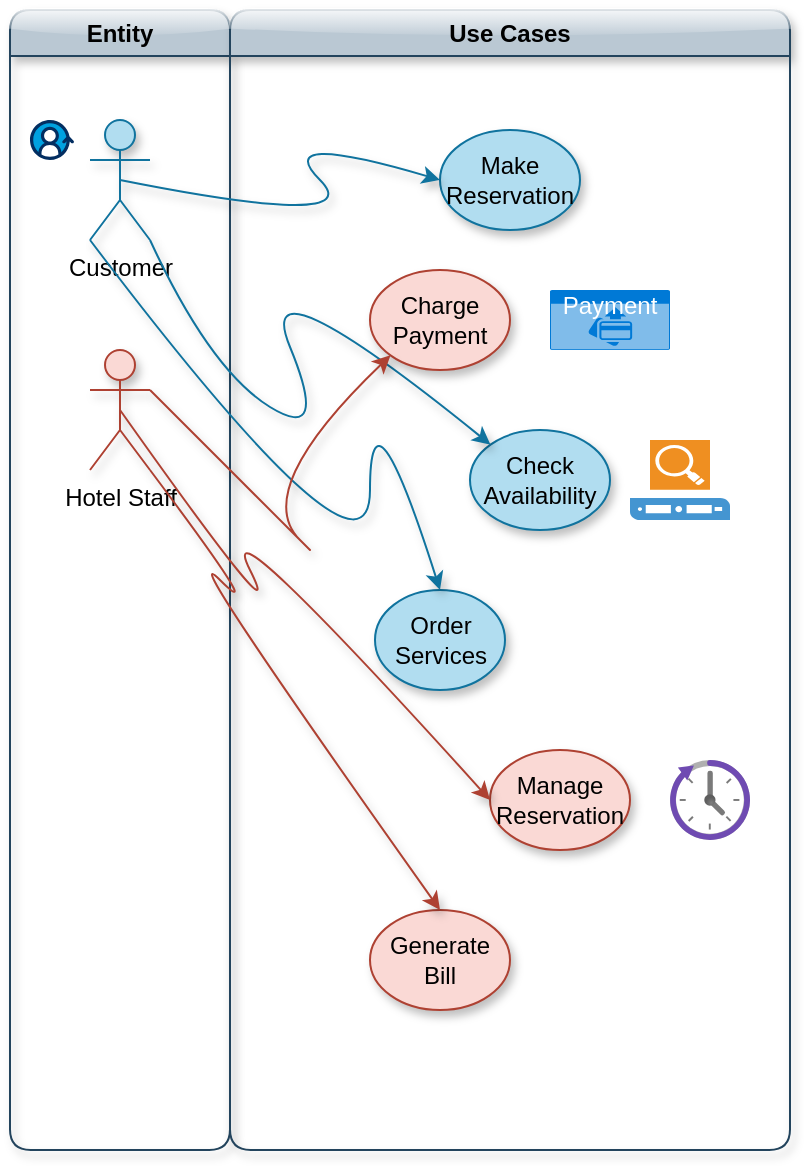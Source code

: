 <mxfile version="22.1.3" type="github">
  <diagram name="Page-1" id="e7e014a7-5840-1c2e-5031-d8a46d1fe8dd">
    <mxGraphModel dx="711" dy="556" grid="1" gridSize="10" guides="1" tooltips="1" connect="1" arrows="1" fold="1" page="1" pageScale="1" pageWidth="1169" pageHeight="826" background="none" math="0" shadow="0">
      <root>
        <mxCell id="0" />
        <mxCell id="1" parent="0" />
        <mxCell id="2" value="Entity" style="swimlane;whiteSpace=wrap;startSize=23;fillColor=#bac8d3;strokeColor=#23445d;shadow=1;glass=1;rounded=1;" parent="1" vertex="1">
          <mxGeometry x="470" y="90" width="110" height="570" as="geometry" />
        </mxCell>
        <mxCell id="Gw3NJirz_EETIQ4b0FC--41" value="Customer" style="shape=umlActor;verticalLabelPosition=bottom;verticalAlign=top;html=1;fillColor=#b1ddf0;strokeColor=#10739e;shadow=1;" vertex="1" parent="2">
          <mxGeometry x="40" y="55" width="30" height="60" as="geometry" />
        </mxCell>
        <mxCell id="Gw3NJirz_EETIQ4b0FC--42" value="Hotel Staff" style="shape=umlActor;verticalLabelPosition=bottom;verticalAlign=top;html=1;fillColor=#fad9d5;strokeColor=#ae4132;shadow=1;" vertex="1" parent="2">
          <mxGeometry x="40" y="170" width="30" height="60" as="geometry" />
        </mxCell>
        <mxCell id="Gw3NJirz_EETIQ4b0FC--79" value="" style="verticalLabelPosition=bottom;aspect=fixed;html=1;shape=mxgraph.salesforce.customer_360;" vertex="1" parent="2">
          <mxGeometry x="10" y="55" width="21.98" height="20" as="geometry" />
        </mxCell>
        <mxCell id="Gw3NJirz_EETIQ4b0FC--80" value="" style="shape=image;html=1;verticalAlign=top;verticalLabelPosition=bottom;labelBackgroundColor=#ffffff;imageAspect=0;aspect=fixed;image=https://cdn1.iconfinder.com/data/icons/building-vol-3-3/512/3-128.png" vertex="1" parent="2">
          <mxGeometry x="5.99" y="170" width="30" height="30" as="geometry" />
        </mxCell>
        <mxCell id="3" value="Use Cases" style="swimlane;whiteSpace=wrap;fillColor=#bac8d3;strokeColor=#23445d;rounded=1;shadow=1;glass=1;gradientColor=none;" parent="1" vertex="1">
          <mxGeometry x="580" y="90" width="280" height="570" as="geometry" />
        </mxCell>
        <mxCell id="Gw3NJirz_EETIQ4b0FC--43" value="Make Reservation" style="ellipse;whiteSpace=wrap;html=1;fillColor=#b1ddf0;strokeColor=#10739e;shadow=1;" vertex="1" parent="3">
          <mxGeometry x="105" y="60" width="70" height="50" as="geometry" />
        </mxCell>
        <mxCell id="Gw3NJirz_EETIQ4b0FC--44" value="Charge Payment" style="ellipse;whiteSpace=wrap;html=1;fillColor=#fad9d5;strokeColor=#ae4132;shadow=1;" vertex="1" parent="3">
          <mxGeometry x="70" y="130" width="70" height="50" as="geometry" />
        </mxCell>
        <mxCell id="Gw3NJirz_EETIQ4b0FC--45" value="Order Services" style="ellipse;whiteSpace=wrap;html=1;fillColor=#b1ddf0;strokeColor=#10739e;shadow=1;" vertex="1" parent="3">
          <mxGeometry x="72.5" y="290" width="65" height="50" as="geometry" />
        </mxCell>
        <mxCell id="Gw3NJirz_EETIQ4b0FC--46" value="Check Availability" style="ellipse;whiteSpace=wrap;html=1;fillColor=#b1ddf0;strokeColor=#10739e;shadow=1;" vertex="1" parent="3">
          <mxGeometry x="120" y="210" width="70" height="50" as="geometry" />
        </mxCell>
        <mxCell id="Gw3NJirz_EETIQ4b0FC--47" value="Manage Reservation" style="ellipse;whiteSpace=wrap;html=1;fillColor=#fad9d5;strokeColor=#ae4132;shadow=1;" vertex="1" parent="3">
          <mxGeometry x="130" y="370" width="70" height="50" as="geometry" />
        </mxCell>
        <mxCell id="Gw3NJirz_EETIQ4b0FC--48" value="Generate Bill" style="ellipse;whiteSpace=wrap;html=1;fillColor=#fad9d5;strokeColor=#ae4132;shadow=1;" vertex="1" parent="3">
          <mxGeometry x="70" y="450" width="70" height="50" as="geometry" />
        </mxCell>
        <mxCell id="Gw3NJirz_EETIQ4b0FC--73" value="" style="shape=image;html=1;verticalAlign=top;verticalLabelPosition=bottom;labelBackgroundColor=#ffffff;imageAspect=0;aspect=fixed;image=https://cdn0.iconfinder.com/data/icons/business-startup-10/50/38-128.png" vertex="1" parent="3">
          <mxGeometry x="190" y="65" width="40" height="40" as="geometry" />
        </mxCell>
        <mxCell id="Gw3NJirz_EETIQ4b0FC--74" value="Payment" style="html=1;whiteSpace=wrap;strokeColor=none;fillColor=#0079D6;labelPosition=center;verticalLabelPosition=middle;verticalAlign=top;align=center;fontSize=12;outlineConnect=0;spacingTop=-6;fontColor=#FFFFFF;sketch=0;shape=mxgraph.sitemap.payment;" vertex="1" parent="3">
          <mxGeometry x="160" y="140" width="60" height="30" as="geometry" />
        </mxCell>
        <mxCell id="Gw3NJirz_EETIQ4b0FC--75" value="" style="shadow=0;dashed=0;html=1;strokeColor=none;fillColor=#4495D1;labelPosition=center;verticalLabelPosition=bottom;verticalAlign=top;align=center;outlineConnect=0;shape=mxgraph.veeam.2d.veeam_backup_search_server;" vertex="1" parent="3">
          <mxGeometry x="200" y="215" width="50" height="40" as="geometry" />
        </mxCell>
        <mxCell id="Gw3NJirz_EETIQ4b0FC--76" value="" style="shape=image;html=1;verticalAlign=top;verticalLabelPosition=bottom;labelBackgroundColor=#ffffff;imageAspect=0;aspect=fixed;image=https://cdn1.iconfinder.com/data/icons/ios-11-glyphs/30/order-128.png" vertex="1" parent="3">
          <mxGeometry x="150" y="298" width="50" height="50" as="geometry" />
        </mxCell>
        <mxCell id="Gw3NJirz_EETIQ4b0FC--77" value="" style="image;aspect=fixed;html=1;points=[];align=center;fontSize=12;image=img/lib/azure2/general/Reservations.svg;" vertex="1" parent="3">
          <mxGeometry x="220" y="375" width="40" height="40" as="geometry" />
        </mxCell>
        <mxCell id="Gw3NJirz_EETIQ4b0FC--78" value="" style="shape=image;html=1;verticalAlign=top;verticalLabelPosition=bottom;labelBackgroundColor=#ffffff;imageAspect=0;aspect=fixed;image=https://cdn1.iconfinder.com/data/icons/ionicons-outline-vol-2/512/receipt-outline-128.png" vertex="1" parent="3">
          <mxGeometry x="160" y="452.5" width="45" height="45" as="geometry" />
        </mxCell>
        <mxCell id="Gw3NJirz_EETIQ4b0FC--63" value="" style="curved=1;endArrow=classic;html=1;rounded=0;exitX=0.5;exitY=0.5;exitDx=0;exitDy=0;exitPerimeter=0;entryX=0;entryY=0.5;entryDx=0;entryDy=0;fillColor=#b1ddf0;strokeColor=#10739e;shadow=1;" edge="1" parent="1" source="Gw3NJirz_EETIQ4b0FC--41" target="Gw3NJirz_EETIQ4b0FC--43">
          <mxGeometry width="50" height="50" relative="1" as="geometry">
            <mxPoint x="600" y="200" as="sourcePoint" />
            <mxPoint x="650" y="150" as="targetPoint" />
            <Array as="points">
              <mxPoint x="650" y="200" />
              <mxPoint x="600" y="150" />
            </Array>
          </mxGeometry>
        </mxCell>
        <mxCell id="Gw3NJirz_EETIQ4b0FC--64" value="" style="curved=1;endArrow=classic;html=1;rounded=0;exitX=1;exitY=1;exitDx=0;exitDy=0;exitPerimeter=0;entryX=0;entryY=0;entryDx=0;entryDy=0;fillColor=#b1ddf0;strokeColor=#10739e;shadow=1;" edge="1" parent="1" source="Gw3NJirz_EETIQ4b0FC--41" target="Gw3NJirz_EETIQ4b0FC--46">
          <mxGeometry width="50" height="50" relative="1" as="geometry">
            <mxPoint x="590" y="260" as="sourcePoint" />
            <mxPoint x="640" y="210" as="targetPoint" />
            <Array as="points">
              <mxPoint x="570" y="270" />
              <mxPoint x="630" y="307" />
              <mxPoint x="590" y="210" />
            </Array>
          </mxGeometry>
        </mxCell>
        <mxCell id="Gw3NJirz_EETIQ4b0FC--66" value="" style="curved=1;endArrow=classic;html=1;rounded=0;exitX=0;exitY=1;exitDx=0;exitDy=0;exitPerimeter=0;entryX=0.5;entryY=0;entryDx=0;entryDy=0;fillColor=#b1ddf0;strokeColor=#10739e;shadow=1;" edge="1" parent="1" source="Gw3NJirz_EETIQ4b0FC--41" target="Gw3NJirz_EETIQ4b0FC--45">
          <mxGeometry width="50" height="50" relative="1" as="geometry">
            <mxPoint x="600" y="390" as="sourcePoint" />
            <mxPoint x="650" y="340" as="targetPoint" />
            <Array as="points">
              <mxPoint x="650" y="390" />
              <mxPoint x="650" y="270" />
            </Array>
          </mxGeometry>
        </mxCell>
        <mxCell id="Gw3NJirz_EETIQ4b0FC--70" value="" style="curved=1;endArrow=classic;html=1;rounded=0;exitX=1;exitY=1;exitDx=0;exitDy=0;exitPerimeter=0;entryX=0.5;entryY=0;entryDx=0;entryDy=0;fillColor=#fad9d5;strokeColor=#ae4132;shadow=1;" edge="1" parent="1" source="Gw3NJirz_EETIQ4b0FC--42" target="Gw3NJirz_EETIQ4b0FC--48">
          <mxGeometry width="50" height="50" relative="1" as="geometry">
            <mxPoint x="550" y="400" as="sourcePoint" />
            <mxPoint x="600" y="350" as="targetPoint" />
            <Array as="points">
              <mxPoint x="600" y="400" />
              <mxPoint x="550" y="350" />
            </Array>
          </mxGeometry>
        </mxCell>
        <mxCell id="Gw3NJirz_EETIQ4b0FC--71" value="" style="curved=1;endArrow=classic;html=1;rounded=0;exitX=1;exitY=0.333;exitDx=0;exitDy=0;exitPerimeter=0;entryX=0;entryY=1;entryDx=0;entryDy=0;fillColor=#fad9d5;strokeColor=#ae4132;shadow=1;" edge="1" parent="1" source="Gw3NJirz_EETIQ4b0FC--42" target="Gw3NJirz_EETIQ4b0FC--44">
          <mxGeometry width="50" height="50" relative="1" as="geometry">
            <mxPoint x="590" y="380" as="sourcePoint" />
            <mxPoint x="640" y="330" as="targetPoint" />
            <Array as="points">
              <mxPoint x="640" y="380" />
              <mxPoint x="590" y="330" />
            </Array>
          </mxGeometry>
        </mxCell>
        <mxCell id="Gw3NJirz_EETIQ4b0FC--72" value="" style="curved=1;endArrow=classic;html=1;rounded=0;exitX=0.5;exitY=0.5;exitDx=0;exitDy=0;exitPerimeter=0;entryX=0;entryY=0.5;entryDx=0;entryDy=0;fillColor=#fad9d5;strokeColor=#ae4132;shadow=1;" edge="1" parent="1" source="Gw3NJirz_EETIQ4b0FC--42" target="Gw3NJirz_EETIQ4b0FC--47">
          <mxGeometry width="50" height="50" relative="1" as="geometry">
            <mxPoint x="570" y="380" as="sourcePoint" />
            <mxPoint x="620" y="330" as="targetPoint" />
            <Array as="points">
              <mxPoint x="610" y="410" />
              <mxPoint x="570" y="330" />
            </Array>
          </mxGeometry>
        </mxCell>
      </root>
    </mxGraphModel>
  </diagram>
</mxfile>
